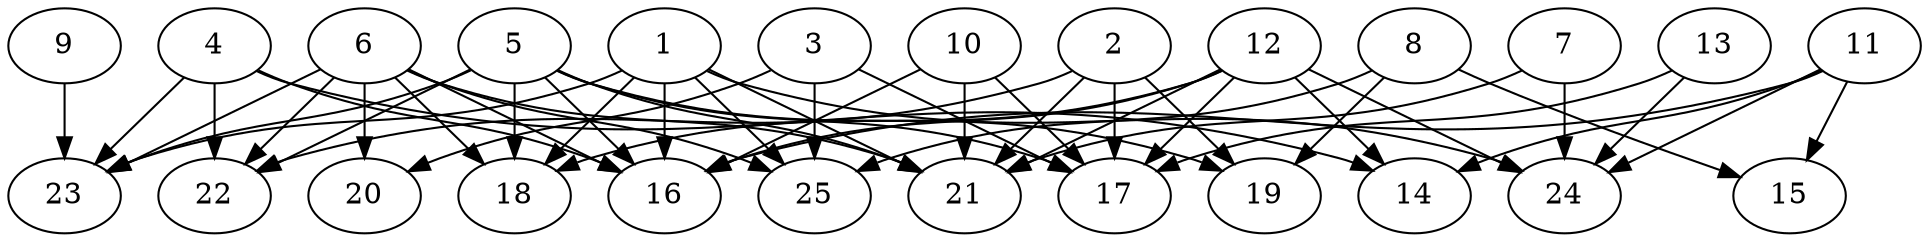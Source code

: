 // DAG automatically generated by daggen at Thu Oct  3 14:00:39 2019
// ./daggen --dot -n 25 --ccr 0.5 --fat 0.9 --regular 0.7 --density 0.5 --mindata 5242880 --maxdata 52428800 
digraph G {
  1 [size="100683776", alpha="0.19", expect_size="50341888"] 
  1 -> 16 [size ="50341888"]
  1 -> 18 [size ="50341888"]
  1 -> 21 [size ="50341888"]
  1 -> 23 [size ="50341888"]
  1 -> 24 [size ="50341888"]
  1 -> 25 [size ="50341888"]
  2 [size="93876224", alpha="0.07", expect_size="46938112"] 
  2 -> 17 [size ="46938112"]
  2 -> 19 [size ="46938112"]
  2 -> 21 [size ="46938112"]
  2 -> 22 [size ="46938112"]
  3 [size="52226048", alpha="0.18", expect_size="26113024"] 
  3 -> 17 [size ="26113024"]
  3 -> 20 [size ="26113024"]
  3 -> 25 [size ="26113024"]
  4 [size="97759232", alpha="0.08", expect_size="48879616"] 
  4 -> 14 [size ="48879616"]
  4 -> 16 [size ="48879616"]
  4 -> 22 [size ="48879616"]
  4 -> 23 [size ="48879616"]
  5 [size="102096896", alpha="0.03", expect_size="51048448"] 
  5 -> 16 [size ="51048448"]
  5 -> 17 [size ="51048448"]
  5 -> 18 [size ="51048448"]
  5 -> 19 [size ="51048448"]
  5 -> 21 [size ="51048448"]
  5 -> 22 [size ="51048448"]
  5 -> 23 [size ="51048448"]
  6 [size="41730048", alpha="0.04", expect_size="20865024"] 
  6 -> 16 [size ="20865024"]
  6 -> 18 [size ="20865024"]
  6 -> 20 [size ="20865024"]
  6 -> 21 [size ="20865024"]
  6 -> 22 [size ="20865024"]
  6 -> 23 [size ="20865024"]
  6 -> 25 [size ="20865024"]
  7 [size="63795200", alpha="0.13", expect_size="31897600"] 
  7 -> 21 [size ="31897600"]
  7 -> 24 [size ="31897600"]
  8 [size="54376448", alpha="0.04", expect_size="27188224"] 
  8 -> 15 [size ="27188224"]
  8 -> 19 [size ="27188224"]
  8 -> 25 [size ="27188224"]
  9 [size="65736704", alpha="0.12", expect_size="32868352"] 
  9 -> 23 [size ="32868352"]
  10 [size="88969216", alpha="0.14", expect_size="44484608"] 
  10 -> 16 [size ="44484608"]
  10 -> 17 [size ="44484608"]
  10 -> 21 [size ="44484608"]
  11 [size="52008960", alpha="0.01", expect_size="26004480"] 
  11 -> 14 [size ="26004480"]
  11 -> 15 [size ="26004480"]
  11 -> 16 [size ="26004480"]
  11 -> 24 [size ="26004480"]
  12 [size="46196736", alpha="0.15", expect_size="23098368"] 
  12 -> 14 [size ="23098368"]
  12 -> 16 [size ="23098368"]
  12 -> 17 [size ="23098368"]
  12 -> 18 [size ="23098368"]
  12 -> 21 [size ="23098368"]
  12 -> 24 [size ="23098368"]
  13 [size="78669824", alpha="0.17", expect_size="39334912"] 
  13 -> 17 [size ="39334912"]
  13 -> 24 [size ="39334912"]
  14 [size="68771840", alpha="0.13", expect_size="34385920"] 
  15 [size="14090240", alpha="0.16", expect_size="7045120"] 
  16 [size="28260352", alpha="0.12", expect_size="14130176"] 
  17 [size="46153728", alpha="0.16", expect_size="23076864"] 
  18 [size="13346816", alpha="0.03", expect_size="6673408"] 
  19 [size="30935040", alpha="0.07", expect_size="15467520"] 
  20 [size="87494656", alpha="0.08", expect_size="43747328"] 
  21 [size="57665536", alpha="0.08", expect_size="28832768"] 
  22 [size="63819776", alpha="0.06", expect_size="31909888"] 
  23 [size="40093696", alpha="0.13", expect_size="20046848"] 
  24 [size="23857152", alpha="0.18", expect_size="11928576"] 
  25 [size="87433216", alpha="0.03", expect_size="43716608"] 
}
